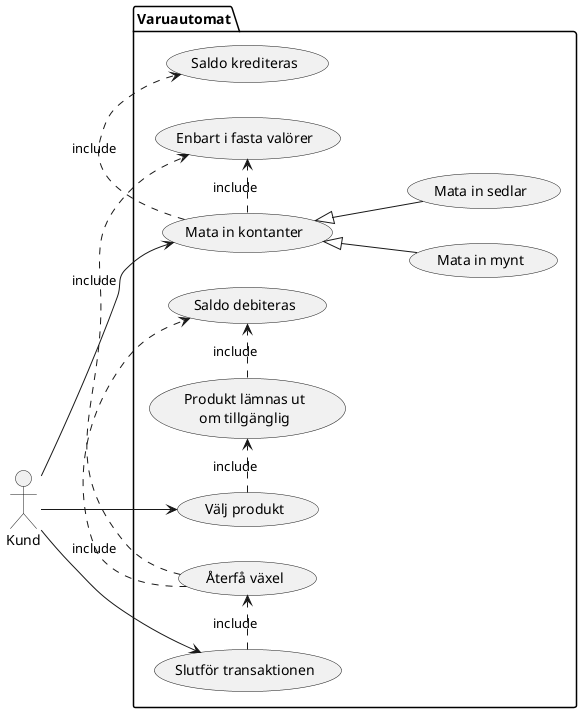@startuml
left to right direction
actor Kund     as k
package Varuautomat {
  usecase "Mata in kontanter"      as mata_in_kontanter
  usecase "Välj produkt"           as välj_produkt
  usecase "Produkt lämnas ut\nom tillgänglig"      as produkt_matas_ut
  usecase "Slutför transaktionen"  as slutför_transaktionen
  usecase "Återfå växel"           as återfå_växel
  usecase "Enbart i fasta valörer" as enbart_hela_valörer_hanteras
  usecase "Mata in mynt"           as mata_in_mynt
  usecase "Mata in sedlar"         as mata_in_sedlar
  usecase "Saldo debiteras"        as saldo_debiteras
  usecase "Saldo krediteras"       as saldo_krediteras
}
k --> (mata_in_kontanter)
mata_in_kontanter	<|-- mata_in_mynt
mata_in_kontanter	<|-- mata_in_sedlar
mata_in_kontanter      .> saldo_krediteras : include
k --> (välj_produkt)
k --> (slutför_transaktionen)
(mata_in_kontanter) .>     (enbart_hela_valörer_hanteras) : include
(välj_produkt) .>          (produkt_matas_ut) :include
(produkt_matas_ut) .>      (saldo_debiteras) :include
(slutför_transaktionen) .> (återfå_växel) : include
(återfå_växel) .>          (enbart_hela_valörer_hanteras) : include
(återfå_växel) .>          (saldo_debiteras) :include
@enduml

# Local Variables:
# compile-command: "/usr/bin/plantuml -tpng ./usecase_sälj.plantuml"
# End:
